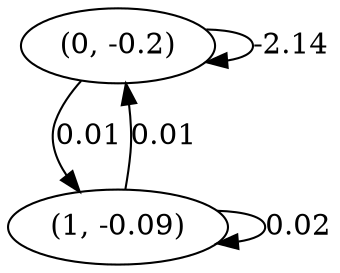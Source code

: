 digraph {
    0 [ label = "(0, -0.2)" ]
    1 [ label = "(1, -0.09)" ]
    0 -> 0 [ label = "-2.14" ]
    1 -> 1 [ label = "0.02" ]
    1 -> 0 [ label = "0.01" ]
    0 -> 1 [ label = "0.01" ]
}

